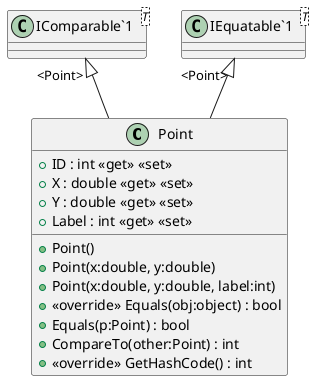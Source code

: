@startuml
class Point {
    + Point()
    + Point(x:double, y:double)
    + Point(x:double, y:double, label:int)
    + ID : int <<get>> <<set>>
    + X : double <<get>> <<set>>
    + Y : double <<get>> <<set>>
    + Label : int <<get>> <<set>>
    + <<override>> Equals(obj:object) : bool
    + Equals(p:Point) : bool
    + CompareTo(other:Point) : int
    + <<override>> GetHashCode() : int
}
class "IComparable`1"<T> {
}
class "IEquatable`1"<T> {
}
"IComparable`1" "<Point>" <|-- Point
"IEquatable`1" "<Point>" <|-- Point
@enduml
